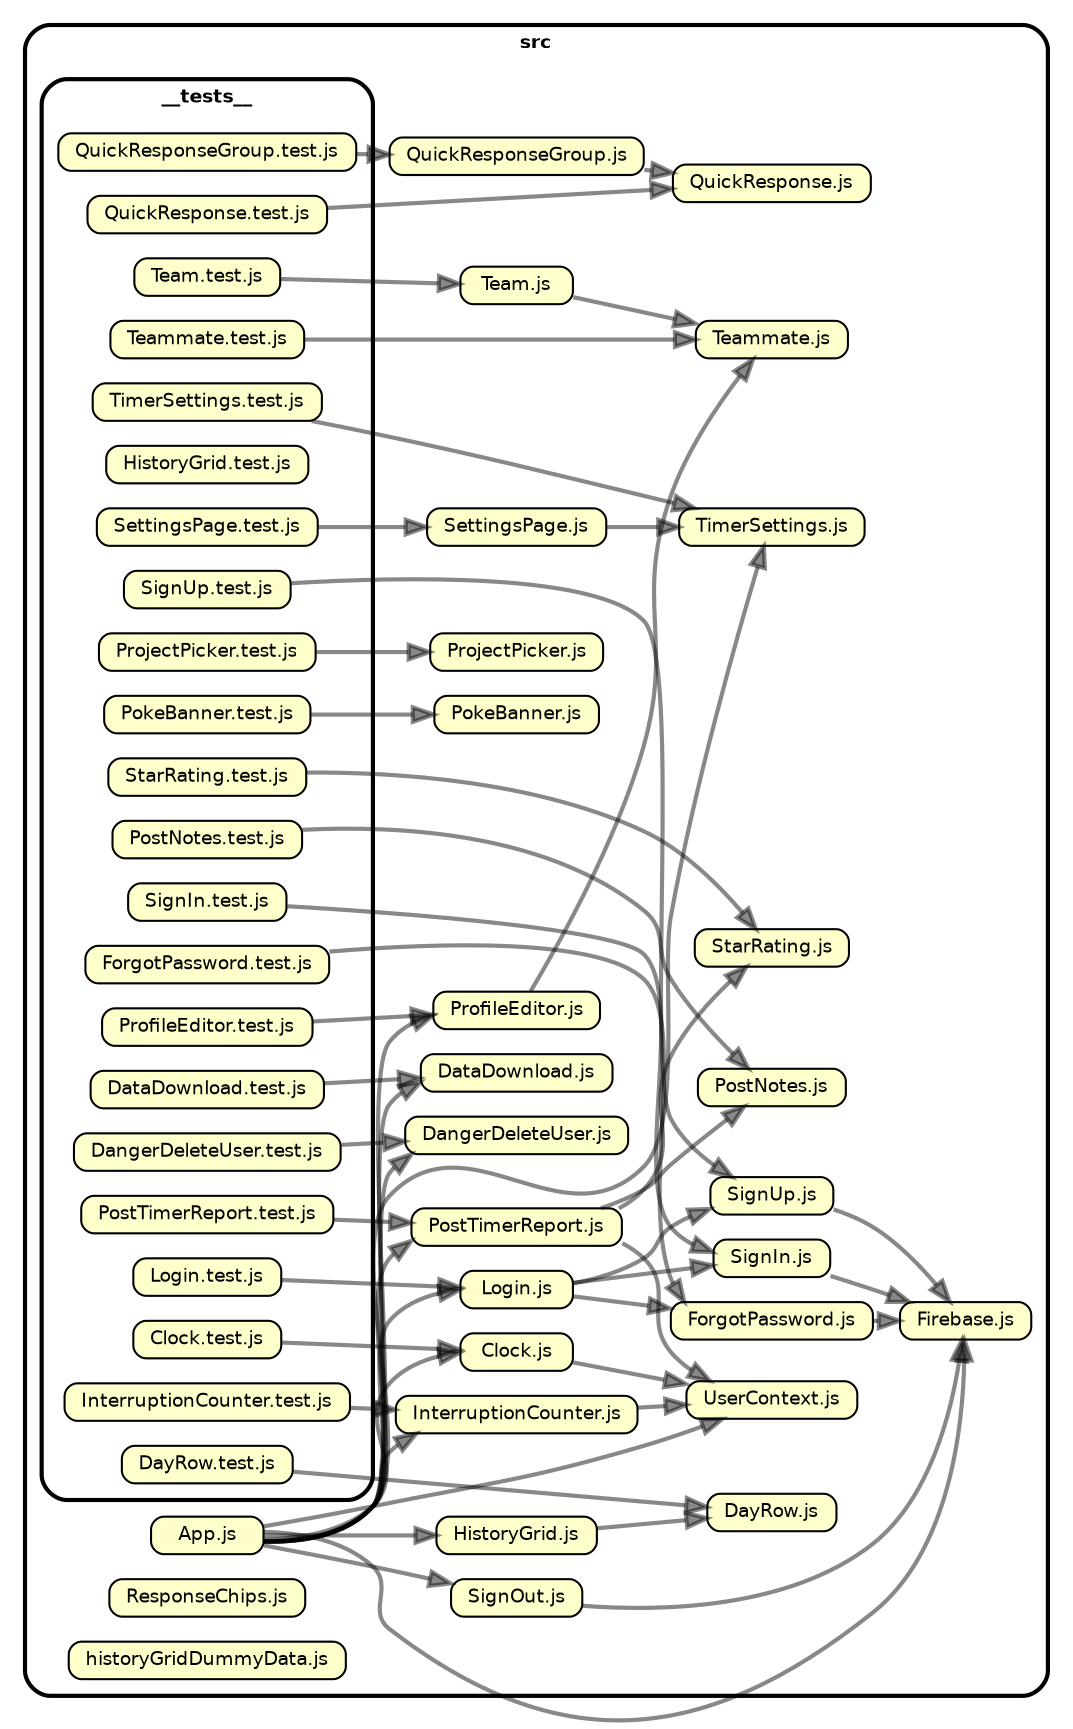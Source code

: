 strict digraph "dependency-cruiser output"{
    ordering=out
    rankdir=LR
    splines=true
    overlap=false
    nodesep=0.16
    ranksep=0.18
    fontname="Helvetica-bold"
    fontsize=9
    style="rounded,bold,filled"
    fillcolor="#ffffff"
    compound=true
    node [shape=box style="rounded, filled" fillcolor="#ffffcc" height=0.2 fontname=Helvetica fontsize=9]
    edge [color="#00000077" penwidth=2.0 arrowhead=normal fontname=Helvetica fontsize=9]

    subgraph "cluster_src" {label="src" "src/App.js" [label="App.js" URL="src/App.js"] }
    subgraph "cluster_src" {label="src" "src/Clock.js" [label="Clock.js" URL="src/Clock.js"] }
    subgraph "cluster_src" {label="src" "src/DangerDeleteUser.js" [label="DangerDeleteUser.js" URL="src/DangerDeleteUser.js"] }
    subgraph "cluster_src" {label="src" "src/DataDownload.js" [label="DataDownload.js" URL="src/DataDownload.js"] }
    subgraph "cluster_src" {label="src" "src/DayRow.js" [label="DayRow.js" URL="src/DayRow.js"] }
    subgraph "cluster_src" {label="src" "src/Firebase.js" [label="Firebase.js" URL="src/Firebase.js"] }
    subgraph "cluster_src" {label="src" "src/ForgotPassword.js" [label="ForgotPassword.js" URL="src/ForgotPassword.js"] }
    subgraph "cluster_src" {label="src" "src/HistoryGrid.js" [label="HistoryGrid.js" URL="src/HistoryGrid.js"] }
    subgraph "cluster_src" {label="src" "src/InterruptionCounter.js" [label="InterruptionCounter.js" URL="src/InterruptionCounter.js"] }
    subgraph "cluster_src" {label="src" "src/Login.js" [label="Login.js" URL="src/Login.js"] }
    subgraph "cluster_src" {label="src" "src/PokeBanner.js" [label="PokeBanner.js" URL="src/PokeBanner.js"] }
    subgraph "cluster_src" {label="src" "src/PostNotes.js" [label="PostNotes.js" URL="src/PostNotes.js"] }
    subgraph "cluster_src" {label="src" "src/PostTimerReport.js" [label="PostTimerReport.js" URL="src/PostTimerReport.js"] }
    subgraph "cluster_src" {label="src" "src/ProfileEditor.js" [label="ProfileEditor.js" URL="src/ProfileEditor.js"] }
    subgraph "cluster_src" {label="src" "src/ProjectPicker.js" [label="ProjectPicker.js" URL="src/ProjectPicker.js"] }
    subgraph "cluster_src" {label="src" "src/QuickResponse.js" [label="QuickResponse.js" URL="src/QuickResponse.js"] }
    subgraph "cluster_src" {label="src" "src/QuickResponseGroup.js" [label="QuickResponseGroup.js" URL="src/QuickResponseGroup.js"] }
    subgraph "cluster_src" {label="src" "src/ResponseChips.js" [label="ResponseChips.js" URL="src/ResponseChips.js"] }
    subgraph "cluster_src" {label="src" "src/SettingsPage.js" [label="SettingsPage.js" URL="src/SettingsPage.js"] }
    subgraph "cluster_src" {label="src" "src/SignIn.js" [label="SignIn.js" URL="src/SignIn.js"] }
    subgraph "cluster_src" {label="src" "src/SignOut.js" [label="SignOut.js" URL="src/SignOut.js"] }
    subgraph "cluster_src" {label="src" "src/SignUp.js" [label="SignUp.js" URL="src/SignUp.js"] }
    subgraph "cluster_src" {label="src" "src/StarRating.js" [label="StarRating.js" URL="src/StarRating.js"] }
    subgraph "cluster_src" {label="src" "src/Team.js" [label="Team.js" URL="src/Team.js"] }
    subgraph "cluster_src" {label="src" "src/Teammate.js" [label="Teammate.js" URL="src/Teammate.js"] }
    subgraph "cluster_src" {label="src" "src/TimerSettings.js" [label="TimerSettings.js" URL="src/TimerSettings.js"] }
    subgraph "cluster_src" {label="src" "src/UserContext.js" [label="UserContext.js" URL="src/UserContext.js"] }
    subgraph "cluster_src" {label="src" subgraph "cluster_src/__tests__" {label="__tests__" "src/__tests__/Clock.test.js" [label="Clock.test.js" URL="src/__tests__/Clock.test.js"] } }
    subgraph "cluster_src" {label="src" subgraph "cluster_src/__tests__" {label="__tests__" "src/__tests__/DangerDeleteUser.test.js" [label="DangerDeleteUser.test.js" URL="src/__tests__/DangerDeleteUser.test.js"] } }
    subgraph "cluster_src" {label="src" subgraph "cluster_src/__tests__" {label="__tests__" "src/__tests__/DataDownload.test.js" [label="DataDownload.test.js" URL="src/__tests__/DataDownload.test.js"] } }
    subgraph "cluster_src" {label="src" subgraph "cluster_src/__tests__" {label="__tests__" "src/__tests__/DayRow.test.js" [label="DayRow.test.js" URL="src/__tests__/DayRow.test.js"] } }
    subgraph "cluster_src" {label="src" subgraph "cluster_src/__tests__" {label="__tests__" "src/__tests__/ForgotPassword.test.js" [label="ForgotPassword.test.js" URL="src/__tests__/ForgotPassword.test.js"] } }
    subgraph "cluster_src" {label="src" subgraph "cluster_src/__tests__" {label="__tests__" "src/__tests__/HistoryGrid.test.js" [label="HistoryGrid.test.js" URL="src/__tests__/HistoryGrid.test.js"] } }
    subgraph "cluster_src" {label="src" subgraph "cluster_src/__tests__" {label="__tests__" "src/__tests__/InterruptionCounter.test.js" [label="InterruptionCounter.test.js" URL="src/__tests__/InterruptionCounter.test.js"] } }
    subgraph "cluster_src" {label="src" subgraph "cluster_src/__tests__" {label="__tests__" "src/__tests__/Login.test.js" [label="Login.test.js" URL="src/__tests__/Login.test.js"] } }
    subgraph "cluster_src" {label="src" subgraph "cluster_src/__tests__" {label="__tests__" "src/__tests__/PokeBanner.test.js" [label="PokeBanner.test.js" URL="src/__tests__/PokeBanner.test.js"] } }
    subgraph "cluster_src" {label="src" subgraph "cluster_src/__tests__" {label="__tests__" "src/__tests__/PostNotes.test.js" [label="PostNotes.test.js" URL="src/__tests__/PostNotes.test.js"] } }
    subgraph "cluster_src" {label="src" subgraph "cluster_src/__tests__" {label="__tests__" "src/__tests__/PostTimerReport.test.js" [label="PostTimerReport.test.js" URL="src/__tests__/PostTimerReport.test.js"] } }
    subgraph "cluster_src" {label="src" subgraph "cluster_src/__tests__" {label="__tests__" "src/__tests__/ProfileEditor.test.js" [label="ProfileEditor.test.js" URL="src/__tests__/ProfileEditor.test.js"] } }
    subgraph "cluster_src" {label="src" subgraph "cluster_src/__tests__" {label="__tests__" "src/__tests__/ProjectPicker.test.js" [label="ProjectPicker.test.js" URL="src/__tests__/ProjectPicker.test.js"] } }
    subgraph "cluster_src" {label="src" subgraph "cluster_src/__tests__" {label="__tests__" "src/__tests__/QuickResponse.test.js" [label="QuickResponse.test.js" URL="src/__tests__/QuickResponse.test.js"] } }
    subgraph "cluster_src" {label="src" subgraph "cluster_src/__tests__" {label="__tests__" "src/__tests__/QuickResponseGroup.test.js" [label="QuickResponseGroup.test.js" URL="src/__tests__/QuickResponseGroup.test.js"] } }
    subgraph "cluster_src" {label="src" subgraph "cluster_src/__tests__" {label="__tests__" "src/__tests__/SettingsPage.test.js" [label="SettingsPage.test.js" URL="src/__tests__/SettingsPage.test.js"] } }
    subgraph "cluster_src" {label="src" subgraph "cluster_src/__tests__" {label="__tests__" "src/__tests__/SignIn.test.js" [label="SignIn.test.js" URL="src/__tests__/SignIn.test.js"] } }
    subgraph "cluster_src" {label="src" subgraph "cluster_src/__tests__" {label="__tests__" "src/__tests__/SignUp.test.js" [label="SignUp.test.js" URL="src/__tests__/SignUp.test.js"] } }
    subgraph "cluster_src" {label="src" subgraph "cluster_src/__tests__" {label="__tests__" "src/__tests__/StarRating.test.js" [label="StarRating.test.js" URL="src/__tests__/StarRating.test.js"] } }
    subgraph "cluster_src" {label="src" subgraph "cluster_src/__tests__" {label="__tests__" "src/__tests__/Team.test.js" [label="Team.test.js" URL="src/__tests__/Team.test.js"] } }
    subgraph "cluster_src" {label="src" subgraph "cluster_src/__tests__" {label="__tests__" "src/__tests__/Teammate.test.js" [label="Teammate.test.js" URL="src/__tests__/Teammate.test.js"] } }
    subgraph "cluster_src" {label="src" subgraph "cluster_src/__tests__" {label="__tests__" "src/__tests__/TimerSettings.test.js" [label="TimerSettings.test.js" URL="src/__tests__/TimerSettings.test.js"] } }
    subgraph "cluster_src" {label="src" "src/historyGridDummyData.js" [label="historyGridDummyData.js" URL="src/historyGridDummyData.js"] }

    "src/App.js" -> "src/Clock.js"
    "src/App.js" -> "src/DangerDeleteUser.js"
    "src/App.js" -> "src/DataDownload.js"
    "src/App.js" -> "src/Firebase.js"
    "src/App.js" -> "src/HistoryGrid.js"
    "src/App.js" -> "src/InterruptionCounter.js"
    "src/App.js" -> "src/Login.js"
    "src/App.js" -> "src/PostTimerReport.js"
    "src/App.js" -> "src/ProfileEditor.js"
    "src/App.js" -> "src/SignOut.js"
    "src/App.js" -> "src/TimerSettings.js"
    "src/App.js" -> "src/UserContext.js"
    "src/Clock.js" -> "src/UserContext.js"
    "src/ForgotPassword.js" -> "src/Firebase.js"
    "src/HistoryGrid.js" -> "src/DayRow.js"
    "src/InterruptionCounter.js" -> "src/UserContext.js"
    "src/Login.js" -> "src/ForgotPassword.js"
    "src/Login.js" -> "src/SignIn.js"
    "src/Login.js" -> "src/SignUp.js"
    "src/PostTimerReport.js" -> "src/PostNotes.js"
    "src/PostTimerReport.js" -> "src/StarRating.js"
    "src/PostTimerReport.js" -> "src/UserContext.js"
    "src/ProfileEditor.js" -> "src/Teammate.js"
    "src/QuickResponseGroup.js" -> "src/QuickResponse.js"
    "src/SettingsPage.js" -> "src/TimerSettings.js"
    "src/SignIn.js" -> "src/Firebase.js"
    "src/SignOut.js" -> "src/Firebase.js"
    "src/SignUp.js" -> "src/Firebase.js"
    "src/Team.js" -> "src/Teammate.js"
    "src/__tests__/Clock.test.js" -> "src/Clock.js"
    "src/__tests__/DangerDeleteUser.test.js" -> "src/DangerDeleteUser.js"
    "src/__tests__/DataDownload.test.js" -> "src/DataDownload.js"
    "src/__tests__/DayRow.test.js" -> "src/DayRow.js"
    "src/__tests__/ForgotPassword.test.js" -> "src/ForgotPassword.js"
    "src/__tests__/InterruptionCounter.test.js" -> "src/InterruptionCounter.js"
    "src/__tests__/Login.test.js" -> "src/Login.js"
    "src/__tests__/PokeBanner.test.js" -> "src/PokeBanner.js"
    "src/__tests__/PostNotes.test.js" -> "src/PostNotes.js"
    "src/__tests__/PostTimerReport.test.js" -> "src/PostTimerReport.js"
    "src/__tests__/ProfileEditor.test.js" -> "src/ProfileEditor.js"
    "src/__tests__/ProjectPicker.test.js" -> "src/ProjectPicker.js"
    "src/__tests__/QuickResponse.test.js" -> "src/QuickResponse.js"
    "src/__tests__/QuickResponseGroup.test.js" -> "src/QuickResponseGroup.js"
    "src/__tests__/SettingsPage.test.js" -> "src/SettingsPage.js"
    "src/__tests__/SignIn.test.js" -> "src/SignIn.js"
    "src/__tests__/SignUp.test.js" -> "src/SignUp.js"
    "src/__tests__/StarRating.test.js" -> "src/StarRating.js"
    "src/__tests__/Team.test.js" -> "src/Team.js"
    "src/__tests__/Teammate.test.js" -> "src/Teammate.js"
    "src/__tests__/TimerSettings.test.js" -> "src/TimerSettings.js"
}

